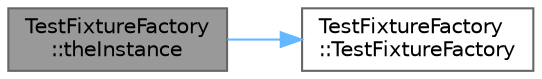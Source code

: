 digraph "TestFixtureFactory::theInstance"
{
 // LATEX_PDF_SIZE
  bgcolor="transparent";
  edge [fontname=Helvetica,fontsize=10,labelfontname=Helvetica,labelfontsize=10];
  node [fontname=Helvetica,fontsize=10,shape=box,height=0.2,width=0.4];
  rankdir="LR";
  Node1 [id="Node000001",label="TestFixtureFactory\l::theInstance",height=0.2,width=0.4,color="gray40", fillcolor="grey60", style="filled", fontcolor="black",tooltip=" "];
  Node1 -> Node2 [id="edge1_Node000001_Node000002",color="steelblue1",style="solid",tooltip=" "];
  Node2 [id="Node000002",label="TestFixtureFactory\l::TestFixtureFactory",height=0.2,width=0.4,color="grey40", fillcolor="white", style="filled",URL="$class_test_fixture_factory.html#a74cb2b65cd23a0e119b4e52425e0fea9",tooltip=" "];
}

